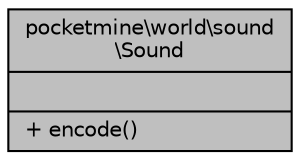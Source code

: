 digraph "pocketmine\world\sound\Sound"
{
 // INTERACTIVE_SVG=YES
 // LATEX_PDF_SIZE
  edge [fontname="Helvetica",fontsize="10",labelfontname="Helvetica",labelfontsize="10"];
  node [fontname="Helvetica",fontsize="10",shape=record];
  Node1 [label="{pocketmine\\world\\sound\l\\Sound\n||+ encode()\l}",height=0.2,width=0.4,color="black", fillcolor="grey75", style="filled", fontcolor="black",tooltip=" "];
}
